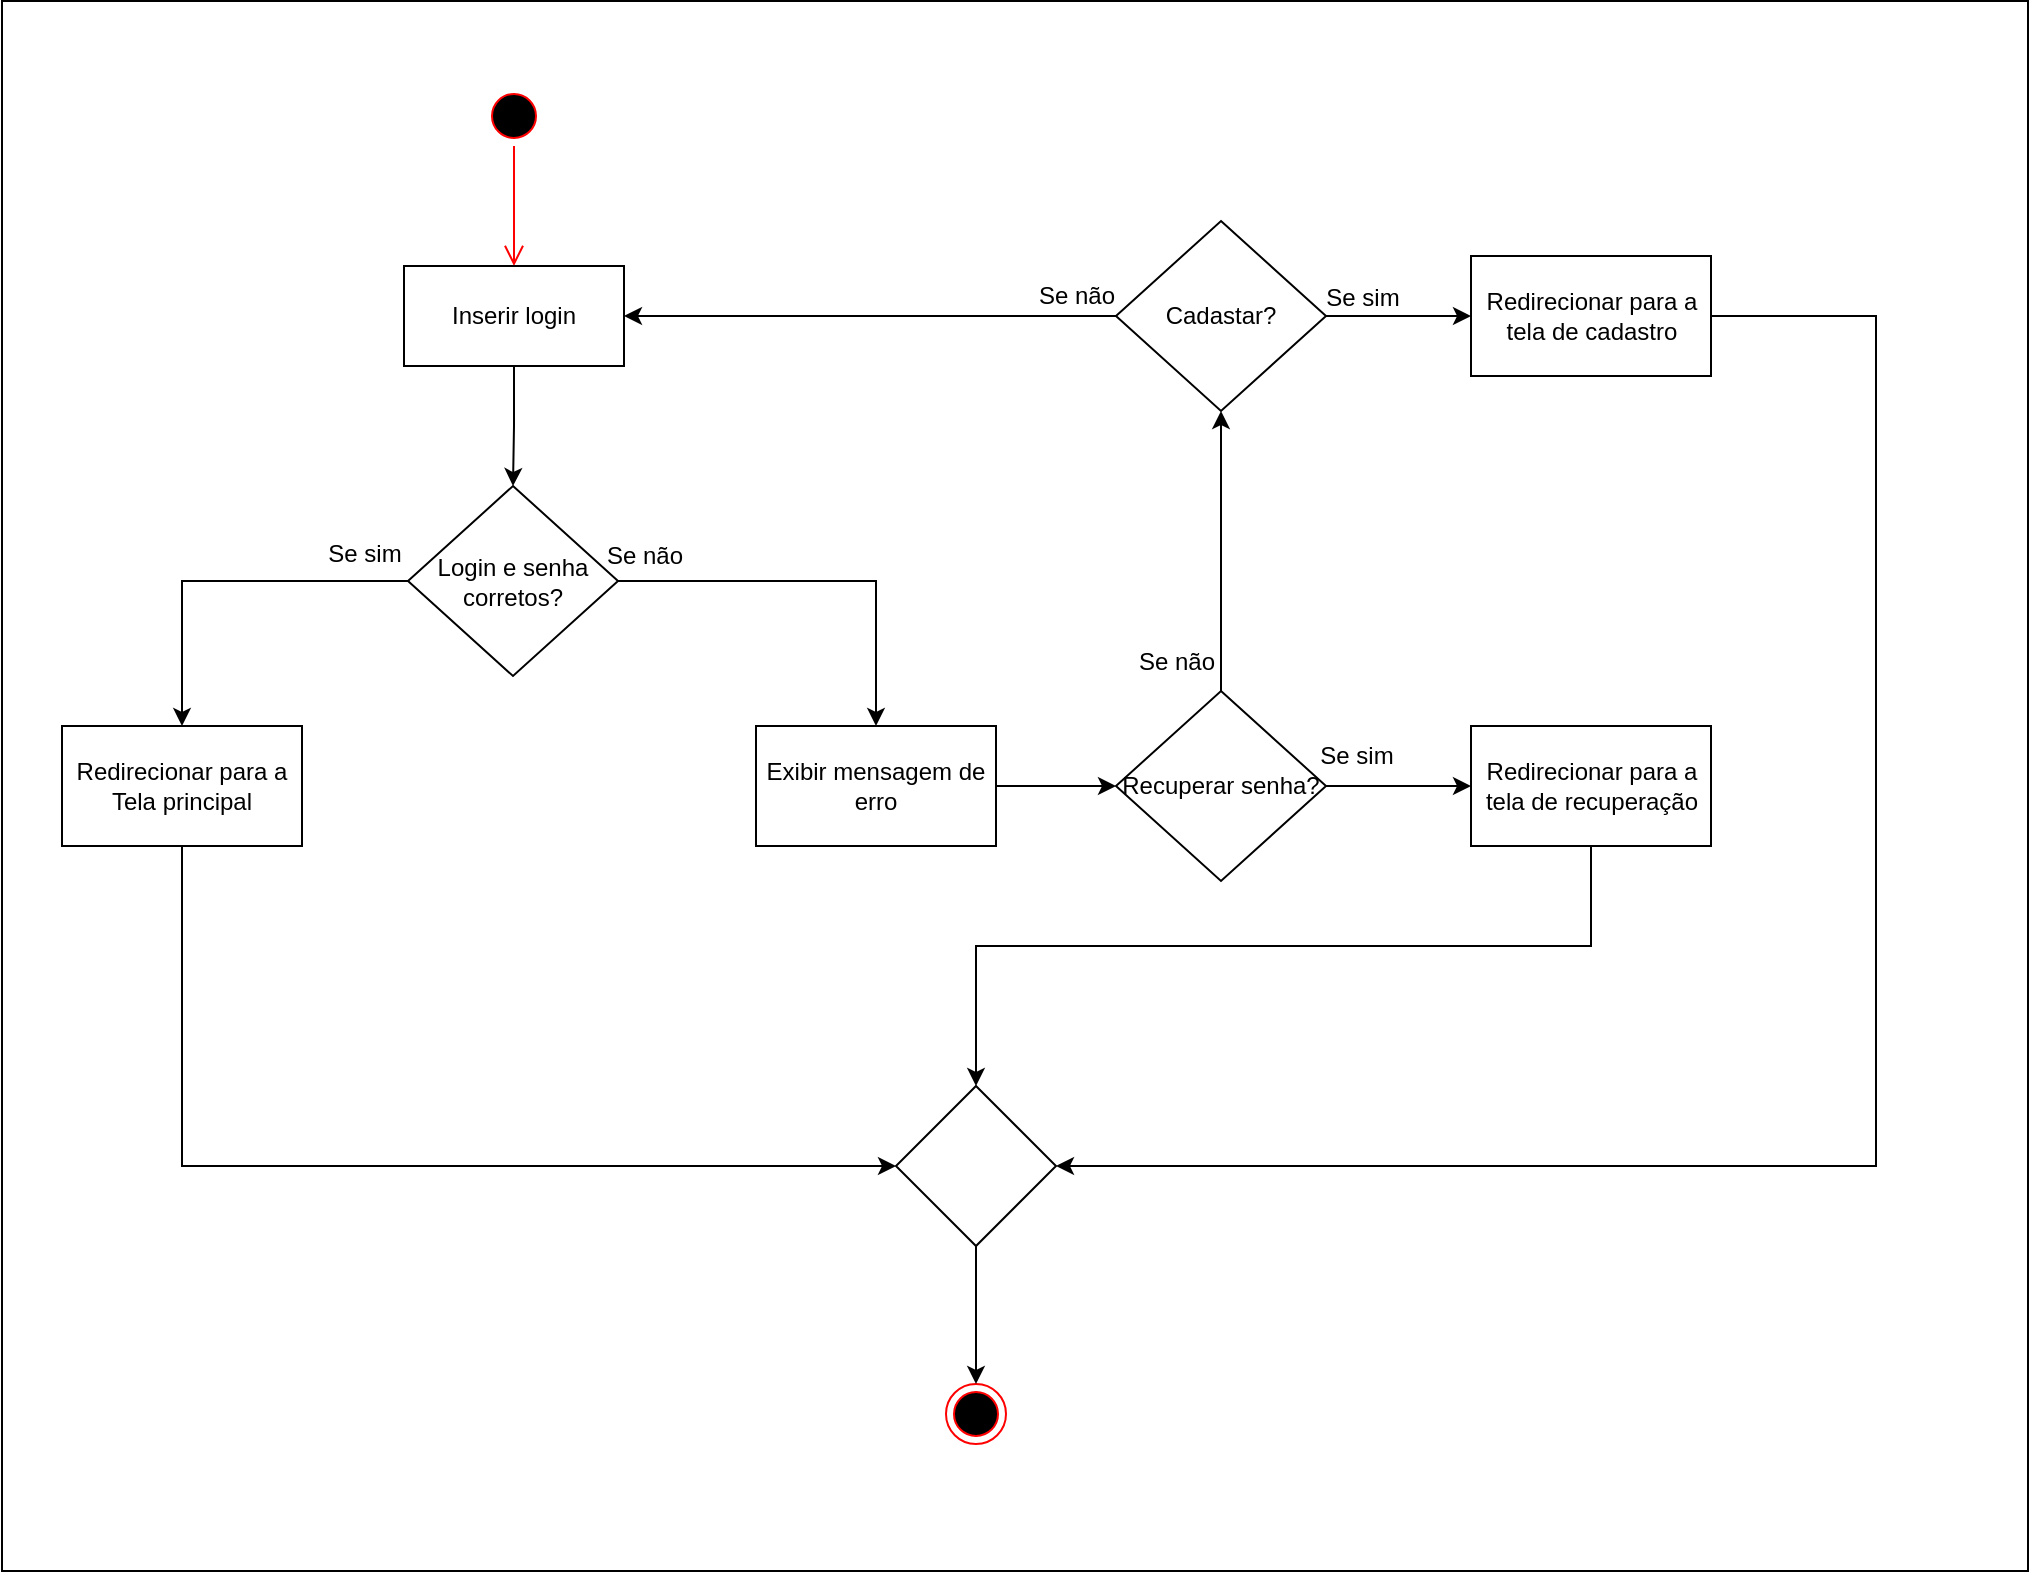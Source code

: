 <mxfile version="24.7.8">
  <diagram name="Página-1" id="O0SCB5UXBAoEZHSxgwkn">
    <mxGraphModel dx="2514" dy="918" grid="1" gridSize="10" guides="1" tooltips="1" connect="1" arrows="1" fold="1" page="1" pageScale="1" pageWidth="827" pageHeight="1169" math="0" shadow="0">
      <root>
        <mxCell id="0" />
        <mxCell id="1" parent="0" />
        <mxCell id="YYEzAmgfptnNB4qbXmZl-253" value="" style="html=1;whiteSpace=wrap;" vertex="1" parent="1">
          <mxGeometry x="-60" y="117.5" width="1013" height="785" as="geometry" />
        </mxCell>
        <mxCell id="YYEzAmgfptnNB4qbXmZl-204" value="" style="ellipse;html=1;shape=startState;fillColor=#000000;strokeColor=#ff0000;" vertex="1" parent="1">
          <mxGeometry x="181" y="160" width="30" height="30" as="geometry" />
        </mxCell>
        <mxCell id="YYEzAmgfptnNB4qbXmZl-205" value="" style="edgeStyle=orthogonalEdgeStyle;html=1;verticalAlign=bottom;endArrow=open;endSize=8;strokeColor=#ff0000;rounded=0;" edge="1" parent="1" source="YYEzAmgfptnNB4qbXmZl-204">
          <mxGeometry relative="1" as="geometry">
            <mxPoint x="196" y="250" as="targetPoint" />
          </mxGeometry>
        </mxCell>
        <mxCell id="YYEzAmgfptnNB4qbXmZl-206" value="" style="edgeStyle=orthogonalEdgeStyle;rounded=0;orthogonalLoop=1;jettySize=auto;html=1;" edge="1" parent="1" source="YYEzAmgfptnNB4qbXmZl-207" target="YYEzAmgfptnNB4qbXmZl-210">
          <mxGeometry relative="1" as="geometry" />
        </mxCell>
        <mxCell id="YYEzAmgfptnNB4qbXmZl-207" value="Inserir login" style="html=1;whiteSpace=wrap;" vertex="1" parent="1">
          <mxGeometry x="141" y="250" width="110" height="50" as="geometry" />
        </mxCell>
        <mxCell id="YYEzAmgfptnNB4qbXmZl-208" value="" style="edgeStyle=orthogonalEdgeStyle;rounded=0;orthogonalLoop=1;jettySize=auto;html=1;" edge="1" parent="1" source="YYEzAmgfptnNB4qbXmZl-210" target="YYEzAmgfptnNB4qbXmZl-212">
          <mxGeometry relative="1" as="geometry" />
        </mxCell>
        <mxCell id="YYEzAmgfptnNB4qbXmZl-209" value="" style="edgeStyle=orthogonalEdgeStyle;rounded=0;orthogonalLoop=1;jettySize=auto;html=1;" edge="1" parent="1" source="YYEzAmgfptnNB4qbXmZl-210" target="YYEzAmgfptnNB4qbXmZl-215">
          <mxGeometry relative="1" as="geometry" />
        </mxCell>
        <mxCell id="YYEzAmgfptnNB4qbXmZl-210" value="Login e senha corretos?" style="rhombus;whiteSpace=wrap;html=1;" vertex="1" parent="1">
          <mxGeometry x="143" y="360" width="105" height="95" as="geometry" />
        </mxCell>
        <mxCell id="YYEzAmgfptnNB4qbXmZl-211" style="edgeStyle=orthogonalEdgeStyle;rounded=0;orthogonalLoop=1;jettySize=auto;html=1;" edge="1" parent="1" source="YYEzAmgfptnNB4qbXmZl-212" target="YYEzAmgfptnNB4qbXmZl-233">
          <mxGeometry relative="1" as="geometry">
            <Array as="points">
              <mxPoint x="30" y="700" />
            </Array>
          </mxGeometry>
        </mxCell>
        <mxCell id="YYEzAmgfptnNB4qbXmZl-212" value="Redirecionar para a Tela principal" style="whiteSpace=wrap;html=1;" vertex="1" parent="1">
          <mxGeometry x="-30" y="480" width="120" height="60" as="geometry" />
        </mxCell>
        <mxCell id="YYEzAmgfptnNB4qbXmZl-213" value="&lt;div&gt;Se sim&lt;/div&gt;" style="text;html=1;align=center;verticalAlign=middle;resizable=0;points=[];autosize=1;strokeColor=none;fillColor=none;" vertex="1" parent="1">
          <mxGeometry x="91" y="379" width="60" height="30" as="geometry" />
        </mxCell>
        <mxCell id="YYEzAmgfptnNB4qbXmZl-214" value="" style="edgeStyle=orthogonalEdgeStyle;rounded=0;orthogonalLoop=1;jettySize=auto;html=1;" edge="1" parent="1" source="YYEzAmgfptnNB4qbXmZl-215" target="YYEzAmgfptnNB4qbXmZl-219">
          <mxGeometry relative="1" as="geometry" />
        </mxCell>
        <mxCell id="YYEzAmgfptnNB4qbXmZl-215" value="Exibir mensagem de erro" style="whiteSpace=wrap;html=1;" vertex="1" parent="1">
          <mxGeometry x="317" y="480" width="120" height="60" as="geometry" />
        </mxCell>
        <mxCell id="YYEzAmgfptnNB4qbXmZl-216" value="" style="ellipse;html=1;shape=endState;fillColor=#000000;strokeColor=#ff0000;" vertex="1" parent="1">
          <mxGeometry x="412" y="809" width="30" height="30" as="geometry" />
        </mxCell>
        <mxCell id="YYEzAmgfptnNB4qbXmZl-217" value="" style="edgeStyle=orthogonalEdgeStyle;rounded=0;orthogonalLoop=1;jettySize=auto;html=1;" edge="1" parent="1" source="YYEzAmgfptnNB4qbXmZl-219" target="YYEzAmgfptnNB4qbXmZl-221">
          <mxGeometry relative="1" as="geometry" />
        </mxCell>
        <mxCell id="YYEzAmgfptnNB4qbXmZl-218" style="edgeStyle=orthogonalEdgeStyle;rounded=0;orthogonalLoop=1;jettySize=auto;html=1;" edge="1" parent="1" source="YYEzAmgfptnNB4qbXmZl-219" target="YYEzAmgfptnNB4qbXmZl-227">
          <mxGeometry relative="1" as="geometry">
            <mxPoint x="549.5" y="380" as="targetPoint" />
          </mxGeometry>
        </mxCell>
        <mxCell id="YYEzAmgfptnNB4qbXmZl-219" value="Recuperar senha?" style="rhombus;whiteSpace=wrap;html=1;" vertex="1" parent="1">
          <mxGeometry x="497" y="462.5" width="105" height="95" as="geometry" />
        </mxCell>
        <mxCell id="YYEzAmgfptnNB4qbXmZl-220" style="edgeStyle=orthogonalEdgeStyle;rounded=0;orthogonalLoop=1;jettySize=auto;html=1;" edge="1" parent="1" source="YYEzAmgfptnNB4qbXmZl-221" target="YYEzAmgfptnNB4qbXmZl-233">
          <mxGeometry relative="1" as="geometry">
            <Array as="points">
              <mxPoint x="734" y="590" />
              <mxPoint x="427" y="590" />
            </Array>
          </mxGeometry>
        </mxCell>
        <mxCell id="YYEzAmgfptnNB4qbXmZl-221" value="Redirecionar para a tela de recuperação" style="whiteSpace=wrap;html=1;" vertex="1" parent="1">
          <mxGeometry x="674.5" y="480" width="120" height="60" as="geometry" />
        </mxCell>
        <mxCell id="YYEzAmgfptnNB4qbXmZl-222" value="Se sim" style="text;html=1;align=center;verticalAlign=middle;resizable=0;points=[];autosize=1;strokeColor=none;fillColor=none;" vertex="1" parent="1">
          <mxGeometry x="587" y="480" width="60" height="30" as="geometry" />
        </mxCell>
        <mxCell id="YYEzAmgfptnNB4qbXmZl-223" value="Se não" style="text;html=1;align=center;verticalAlign=middle;resizable=0;points=[];autosize=1;strokeColor=none;fillColor=none;" vertex="1" parent="1">
          <mxGeometry x="231" y="380" width="60" height="30" as="geometry" />
        </mxCell>
        <mxCell id="YYEzAmgfptnNB4qbXmZl-224" value="Se não" style="text;html=1;align=center;verticalAlign=middle;resizable=0;points=[];autosize=1;strokeColor=none;fillColor=none;rotation=0;" vertex="1" parent="1">
          <mxGeometry x="497" y="432.5" width="60" height="30" as="geometry" />
        </mxCell>
        <mxCell id="YYEzAmgfptnNB4qbXmZl-225" style="edgeStyle=orthogonalEdgeStyle;rounded=0;orthogonalLoop=1;jettySize=auto;html=1;" edge="1" parent="1" source="YYEzAmgfptnNB4qbXmZl-227" target="YYEzAmgfptnNB4qbXmZl-207">
          <mxGeometry relative="1" as="geometry" />
        </mxCell>
        <mxCell id="YYEzAmgfptnNB4qbXmZl-226" value="" style="edgeStyle=orthogonalEdgeStyle;rounded=0;orthogonalLoop=1;jettySize=auto;html=1;" edge="1" parent="1" source="YYEzAmgfptnNB4qbXmZl-227" target="YYEzAmgfptnNB4qbXmZl-230">
          <mxGeometry relative="1" as="geometry" />
        </mxCell>
        <mxCell id="YYEzAmgfptnNB4qbXmZl-227" value="Cadastar?" style="rhombus;whiteSpace=wrap;html=1;" vertex="1" parent="1">
          <mxGeometry x="497" y="227.5" width="105" height="95" as="geometry" />
        </mxCell>
        <mxCell id="YYEzAmgfptnNB4qbXmZl-228" value="Se não" style="text;html=1;align=center;verticalAlign=middle;resizable=0;points=[];autosize=1;strokeColor=none;fillColor=none;" vertex="1" parent="1">
          <mxGeometry x="447" y="250" width="60" height="30" as="geometry" />
        </mxCell>
        <mxCell id="YYEzAmgfptnNB4qbXmZl-229" style="edgeStyle=orthogonalEdgeStyle;rounded=0;orthogonalLoop=1;jettySize=auto;html=1;" edge="1" parent="1" source="YYEzAmgfptnNB4qbXmZl-230" target="YYEzAmgfptnNB4qbXmZl-233">
          <mxGeometry relative="1" as="geometry">
            <Array as="points">
              <mxPoint x="877" y="275" />
              <mxPoint x="877" y="700" />
            </Array>
          </mxGeometry>
        </mxCell>
        <mxCell id="YYEzAmgfptnNB4qbXmZl-230" value="Redirecionar para a tela de cadastro" style="whiteSpace=wrap;html=1;" vertex="1" parent="1">
          <mxGeometry x="674.5" y="245" width="120" height="60" as="geometry" />
        </mxCell>
        <mxCell id="YYEzAmgfptnNB4qbXmZl-231" value="Se sim" style="text;html=1;align=center;verticalAlign=middle;resizable=0;points=[];autosize=1;strokeColor=none;fillColor=none;" vertex="1" parent="1">
          <mxGeometry x="590" y="251" width="60" height="30" as="geometry" />
        </mxCell>
        <mxCell id="YYEzAmgfptnNB4qbXmZl-232" value="" style="edgeStyle=orthogonalEdgeStyle;rounded=0;orthogonalLoop=1;jettySize=auto;html=1;" edge="1" parent="1" source="YYEzAmgfptnNB4qbXmZl-233" target="YYEzAmgfptnNB4qbXmZl-216">
          <mxGeometry relative="1" as="geometry" />
        </mxCell>
        <mxCell id="YYEzAmgfptnNB4qbXmZl-233" value="" style="rhombus;whiteSpace=wrap;html=1;" vertex="1" parent="1">
          <mxGeometry x="387" y="660" width="80" height="80" as="geometry" />
        </mxCell>
      </root>
    </mxGraphModel>
  </diagram>
</mxfile>
